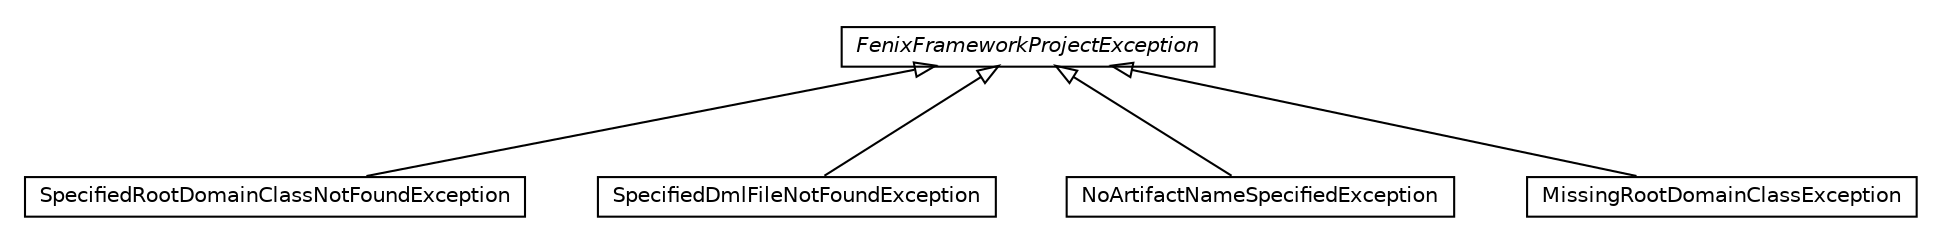 #!/usr/local/bin/dot
#
# Class diagram 
# Generated by UMLGraph version 5.1 (http://www.umlgraph.org/)
#

digraph G {
	edge [fontname="Helvetica",fontsize=10,labelfontname="Helvetica",labelfontsize=10];
	node [fontname="Helvetica",fontsize=10,shape=plaintext];
	nodesep=0.25;
	ranksep=0.5;
	// pt.ist.fenixframework.project.exception.SpecifiedRootDomainClassNotFoundException
	c2344 [label=<<table title="pt.ist.fenixframework.project.exception.SpecifiedRootDomainClassNotFoundException" border="0" cellborder="1" cellspacing="0" cellpadding="2" port="p" href="./SpecifiedRootDomainClassNotFoundException.html">
		<tr><td><table border="0" cellspacing="0" cellpadding="1">
<tr><td align="center" balign="center"> SpecifiedRootDomainClassNotFoundException </td></tr>
		</table></td></tr>
		</table>>, fontname="Helvetica", fontcolor="black", fontsize=10.0];
	// pt.ist.fenixframework.project.exception.SpecifiedDmlFileNotFoundException
	c2345 [label=<<table title="pt.ist.fenixframework.project.exception.SpecifiedDmlFileNotFoundException" border="0" cellborder="1" cellspacing="0" cellpadding="2" port="p" href="./SpecifiedDmlFileNotFoundException.html">
		<tr><td><table border="0" cellspacing="0" cellpadding="1">
<tr><td align="center" balign="center"> SpecifiedDmlFileNotFoundException </td></tr>
		</table></td></tr>
		</table>>, fontname="Helvetica", fontcolor="black", fontsize=10.0];
	// pt.ist.fenixframework.project.exception.NoArtifactNameSpecifiedException
	c2346 [label=<<table title="pt.ist.fenixframework.project.exception.NoArtifactNameSpecifiedException" border="0" cellborder="1" cellspacing="0" cellpadding="2" port="p" href="./NoArtifactNameSpecifiedException.html">
		<tr><td><table border="0" cellspacing="0" cellpadding="1">
<tr><td align="center" balign="center"> NoArtifactNameSpecifiedException </td></tr>
		</table></td></tr>
		</table>>, fontname="Helvetica", fontcolor="black", fontsize=10.0];
	// pt.ist.fenixframework.project.exception.MissingRootDomainClassException
	c2347 [label=<<table title="pt.ist.fenixframework.project.exception.MissingRootDomainClassException" border="0" cellborder="1" cellspacing="0" cellpadding="2" port="p" href="./MissingRootDomainClassException.html">
		<tr><td><table border="0" cellspacing="0" cellpadding="1">
<tr><td align="center" balign="center"> MissingRootDomainClassException </td></tr>
		</table></td></tr>
		</table>>, fontname="Helvetica", fontcolor="black", fontsize=10.0];
	// pt.ist.fenixframework.project.exception.FenixFrameworkProjectException
	c2348 [label=<<table title="pt.ist.fenixframework.project.exception.FenixFrameworkProjectException" border="0" cellborder="1" cellspacing="0" cellpadding="2" port="p" href="./FenixFrameworkProjectException.html">
		<tr><td><table border="0" cellspacing="0" cellpadding="1">
<tr><td align="center" balign="center"><font face="Helvetica-Oblique"> FenixFrameworkProjectException </font></td></tr>
		</table></td></tr>
		</table>>, fontname="Helvetica", fontcolor="black", fontsize=10.0];
	//pt.ist.fenixframework.project.exception.SpecifiedRootDomainClassNotFoundException extends pt.ist.fenixframework.project.exception.FenixFrameworkProjectException
	c2348:p -> c2344:p [dir=back,arrowtail=empty];
	//pt.ist.fenixframework.project.exception.SpecifiedDmlFileNotFoundException extends pt.ist.fenixframework.project.exception.FenixFrameworkProjectException
	c2348:p -> c2345:p [dir=back,arrowtail=empty];
	//pt.ist.fenixframework.project.exception.NoArtifactNameSpecifiedException extends pt.ist.fenixframework.project.exception.FenixFrameworkProjectException
	c2348:p -> c2346:p [dir=back,arrowtail=empty];
	//pt.ist.fenixframework.project.exception.MissingRootDomainClassException extends pt.ist.fenixframework.project.exception.FenixFrameworkProjectException
	c2348:p -> c2347:p [dir=back,arrowtail=empty];
}

